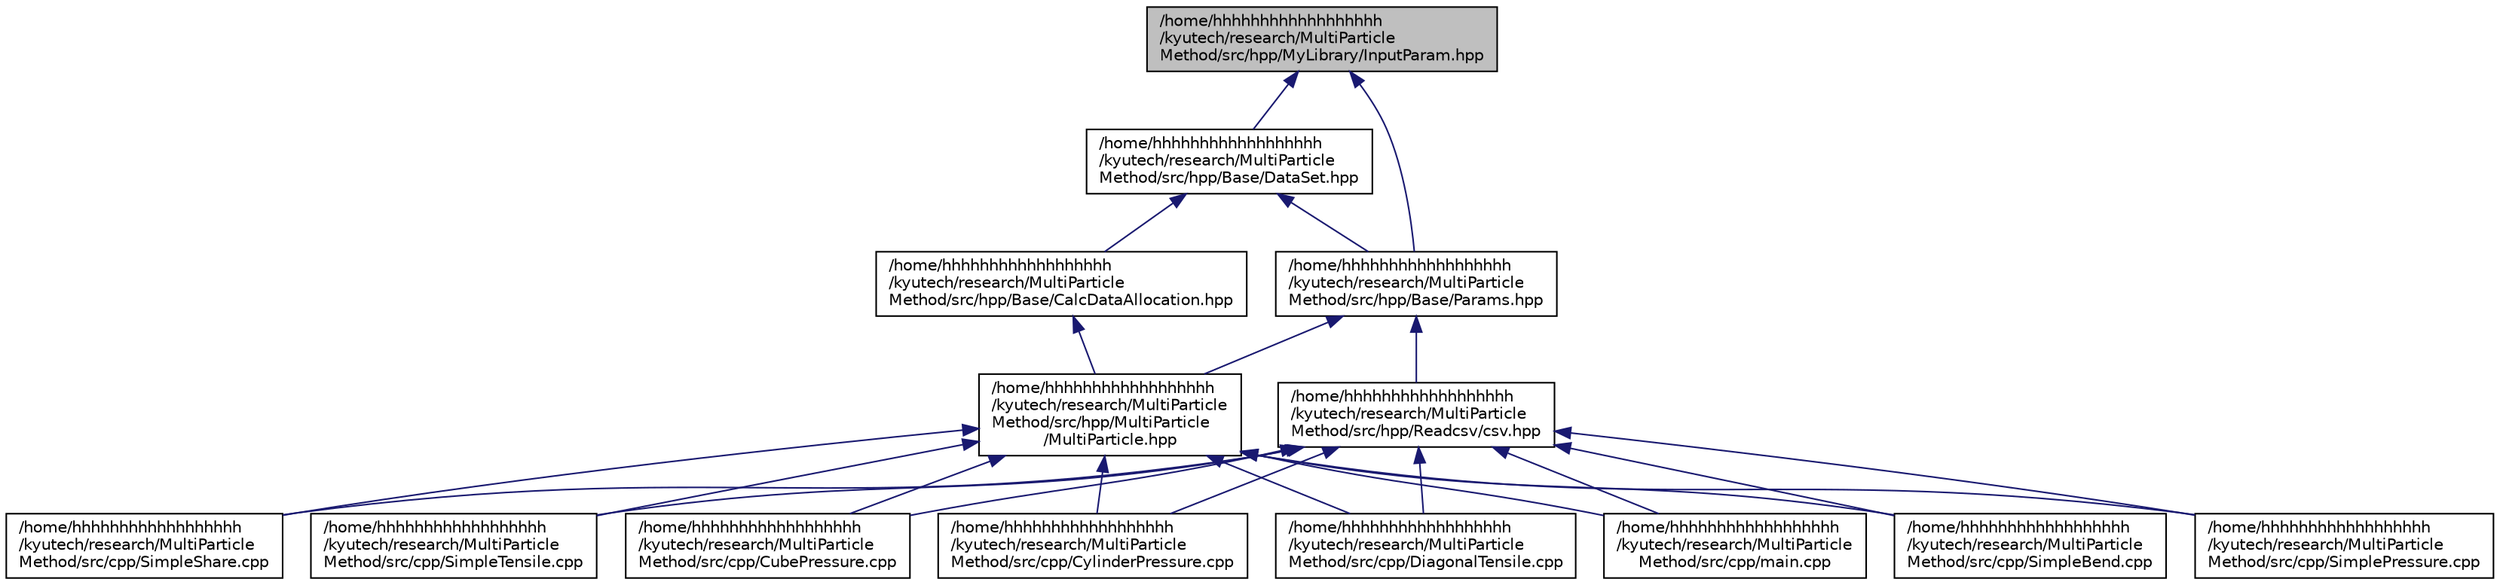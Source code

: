 digraph "/home/hhhhhhhhhhhhhhhhhh/kyutech/research/MultiParticleMethod/src/hpp/MyLibrary/InputParam.hpp"
{
 // LATEX_PDF_SIZE
  edge [fontname="Helvetica",fontsize="10",labelfontname="Helvetica",labelfontsize="10"];
  node [fontname="Helvetica",fontsize="10",shape=record];
  Node1 [label="/home/hhhhhhhhhhhhhhhhhh\l/kyutech/research/MultiParticle\lMethod/src/hpp/MyLibrary/InputParam.hpp",height=0.2,width=0.4,color="black", fillcolor="grey75", style="filled", fontcolor="black",tooltip="外部ファイルからパラメータを設定する"];
  Node1 -> Node2 [dir="back",color="midnightblue",fontsize="10",style="solid"];
  Node2 [label="/home/hhhhhhhhhhhhhhhhhh\l/kyutech/research/MultiParticle\lMethod/src/hpp/Base/DataSet.hpp",height=0.2,width=0.4,color="black", fillcolor="white", style="filled",URL="$DataSet_8hpp.html",tooltip=" "];
  Node2 -> Node3 [dir="back",color="midnightblue",fontsize="10",style="solid"];
  Node3 [label="/home/hhhhhhhhhhhhhhhhhh\l/kyutech/research/MultiParticle\lMethod/src/hpp/Base/CalcDataAllocation.hpp",height=0.2,width=0.4,color="black", fillcolor="white", style="filled",URL="$CalcDataAllocation_8hpp.html",tooltip=" "];
  Node3 -> Node4 [dir="back",color="midnightblue",fontsize="10",style="solid"];
  Node4 [label="/home/hhhhhhhhhhhhhhhhhh\l/kyutech/research/MultiParticle\lMethod/src/hpp/MultiParticle\l/MultiParticle.hpp",height=0.2,width=0.4,color="black", fillcolor="white", style="filled",URL="$MultiParticle_8hpp.html",tooltip="cppファイルからこちらに移動する。スーパークラス。"];
  Node4 -> Node5 [dir="back",color="midnightblue",fontsize="10",style="solid"];
  Node5 [label="/home/hhhhhhhhhhhhhhhhhh\l/kyutech/research/MultiParticle\lMethod/src/cpp/CubePressure.cpp",height=0.2,width=0.4,color="black", fillcolor="white", style="filled",URL="$CubePressure_8cpp.html",tooltip="立方体に対して圧力をかけた場合の解析を行う場合に使用する"];
  Node4 -> Node6 [dir="back",color="midnightblue",fontsize="10",style="solid"];
  Node6 [label="/home/hhhhhhhhhhhhhhhhhh\l/kyutech/research/MultiParticle\lMethod/src/cpp/CylinderPressure.cpp",height=0.2,width=0.4,color="black", fillcolor="white", style="filled",URL="$CylinderPressure_8cpp.html",tooltip=" "];
  Node4 -> Node7 [dir="back",color="midnightblue",fontsize="10",style="solid"];
  Node7 [label="/home/hhhhhhhhhhhhhhhhhh\l/kyutech/research/MultiParticle\lMethod/src/cpp/DiagonalTensile.cpp",height=0.2,width=0.4,color="black", fillcolor="white", style="filled",URL="$DiagonalTensile_8cpp.html",tooltip=" "];
  Node4 -> Node8 [dir="back",color="midnightblue",fontsize="10",style="solid"];
  Node8 [label="/home/hhhhhhhhhhhhhhhhhh\l/kyutech/research/MultiParticle\lMethod/src/cpp/main.cpp",height=0.2,width=0.4,color="black", fillcolor="white", style="filled",URL="$main_8cpp.html",tooltip="main関数があるファイル、エラー処理しか行わない"];
  Node4 -> Node9 [dir="back",color="midnightblue",fontsize="10",style="solid"];
  Node9 [label="/home/hhhhhhhhhhhhhhhhhh\l/kyutech/research/MultiParticle\lMethod/src/cpp/SimpleBend.cpp",height=0.2,width=0.4,color="black", fillcolor="white", style="filled",URL="$SimpleBend_8cpp.html",tooltip="単純曲げ"];
  Node4 -> Node10 [dir="back",color="midnightblue",fontsize="10",style="solid"];
  Node10 [label="/home/hhhhhhhhhhhhhhhhhh\l/kyutech/research/MultiParticle\lMethod/src/cpp/SimplePressure.cpp",height=0.2,width=0.4,color="black", fillcolor="white", style="filled",URL="$SimplePressure_8cpp.html",tooltip="4辺支持で圧力を作用"];
  Node4 -> Node11 [dir="back",color="midnightblue",fontsize="10",style="solid"];
  Node11 [label="/home/hhhhhhhhhhhhhhhhhh\l/kyutech/research/MultiParticle\lMethod/src/cpp/SimpleShare.cpp",height=0.2,width=0.4,color="black", fillcolor="white", style="filled",URL="$SimpleShare_8cpp.html",tooltip="単純せん断"];
  Node4 -> Node12 [dir="back",color="midnightblue",fontsize="10",style="solid"];
  Node12 [label="/home/hhhhhhhhhhhhhhhhhh\l/kyutech/research/MultiParticle\lMethod/src/cpp/SimpleTensile.cpp",height=0.2,width=0.4,color="black", fillcolor="white", style="filled",URL="$SimpleTensile_8cpp.html",tooltip="単純引張"];
  Node2 -> Node13 [dir="back",color="midnightblue",fontsize="10",style="solid"];
  Node13 [label="/home/hhhhhhhhhhhhhhhhhh\l/kyutech/research/MultiParticle\lMethod/src/hpp/Base/Params.hpp",height=0.2,width=0.4,color="black", fillcolor="white", style="filled",URL="$Params_8hpp.html",tooltip=" "];
  Node13 -> Node4 [dir="back",color="midnightblue",fontsize="10",style="solid"];
  Node13 -> Node14 [dir="back",color="midnightblue",fontsize="10",style="solid"];
  Node14 [label="/home/hhhhhhhhhhhhhhhhhh\l/kyutech/research/MultiParticle\lMethod/src/hpp/Readcsv/csv.hpp",height=0.2,width=0.4,color="black", fillcolor="white", style="filled",URL="$csv_8hpp.html",tooltip=" "];
  Node14 -> Node5 [dir="back",color="midnightblue",fontsize="10",style="solid"];
  Node14 -> Node6 [dir="back",color="midnightblue",fontsize="10",style="solid"];
  Node14 -> Node7 [dir="back",color="midnightblue",fontsize="10",style="solid"];
  Node14 -> Node8 [dir="back",color="midnightblue",fontsize="10",style="solid"];
  Node14 -> Node9 [dir="back",color="midnightblue",fontsize="10",style="solid"];
  Node14 -> Node10 [dir="back",color="midnightblue",fontsize="10",style="solid"];
  Node14 -> Node11 [dir="back",color="midnightblue",fontsize="10",style="solid"];
  Node14 -> Node12 [dir="back",color="midnightblue",fontsize="10",style="solid"];
  Node1 -> Node13 [dir="back",color="midnightblue",fontsize="10",style="solid"];
}
